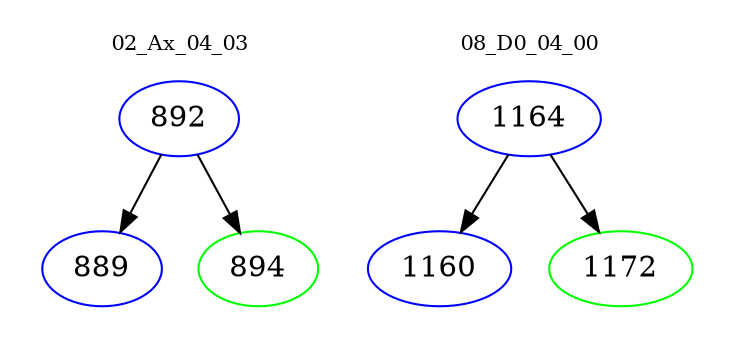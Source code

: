 digraph{
subgraph cluster_0 {
color = white
label = "02_Ax_04_03";
fontsize=10;
T0_892 [label="892", color="blue"]
T0_892 -> T0_889 [color="black"]
T0_889 [label="889", color="blue"]
T0_892 -> T0_894 [color="black"]
T0_894 [label="894", color="green"]
}
subgraph cluster_1 {
color = white
label = "08_D0_04_00";
fontsize=10;
T1_1164 [label="1164", color="blue"]
T1_1164 -> T1_1160 [color="black"]
T1_1160 [label="1160", color="blue"]
T1_1164 -> T1_1172 [color="black"]
T1_1172 [label="1172", color="green"]
}
}
